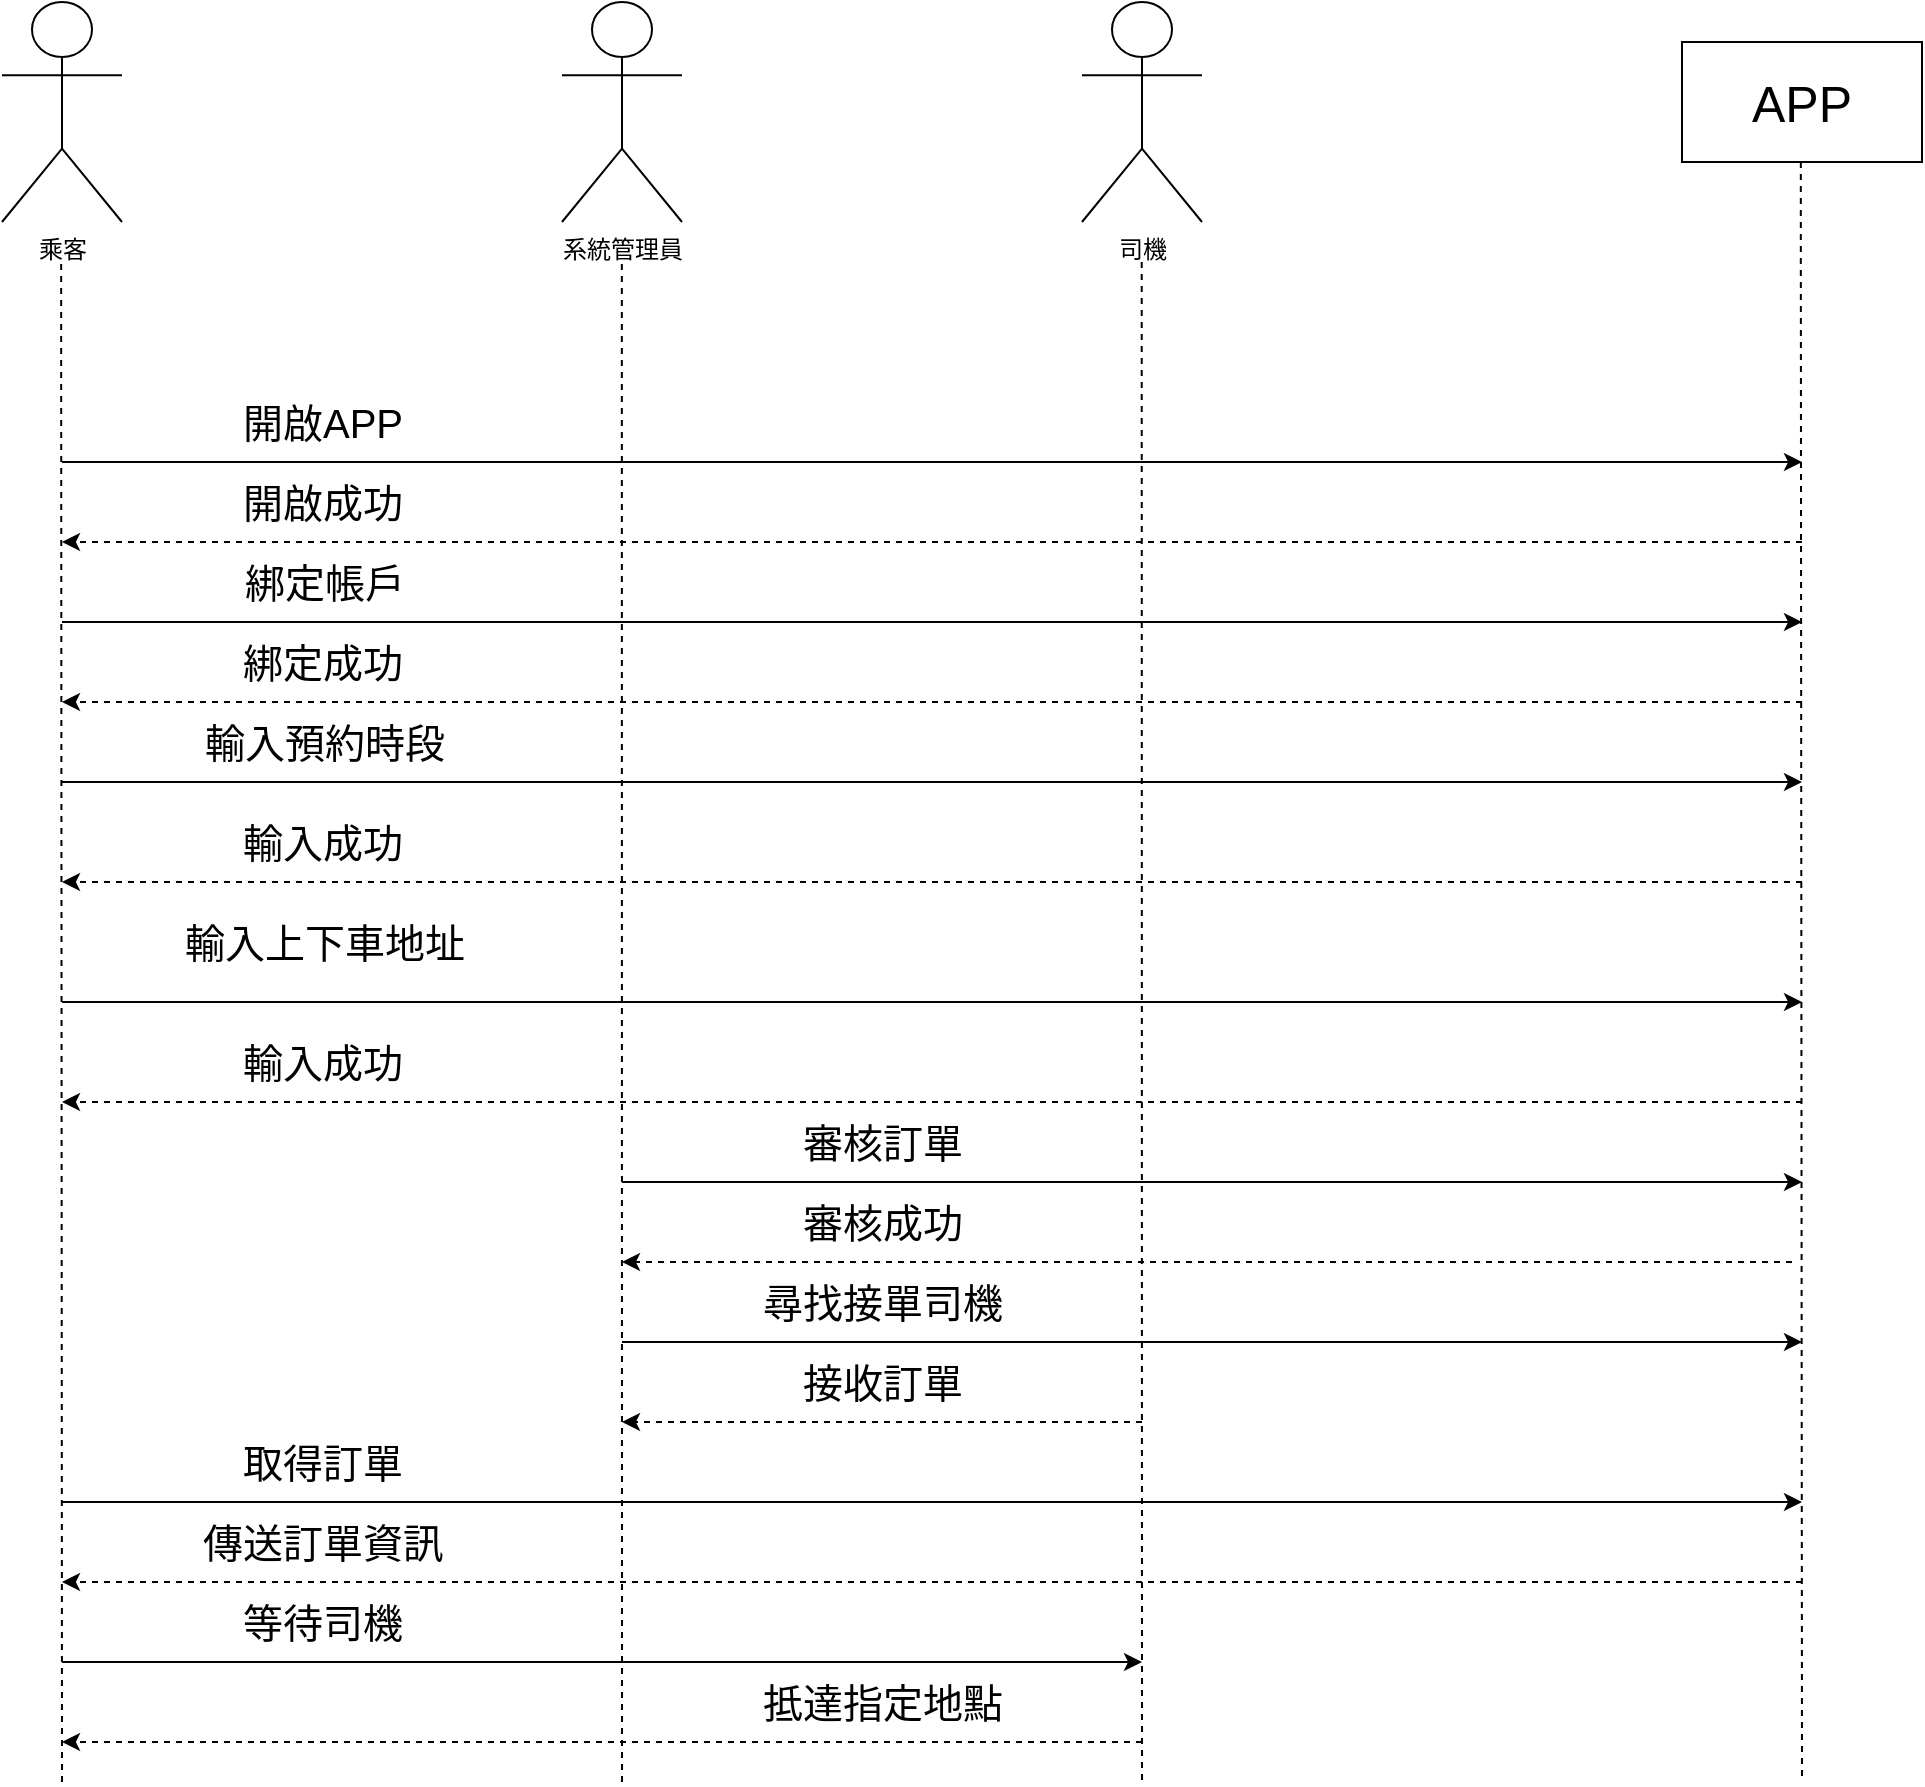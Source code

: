 <mxfile>
    <diagram id="Mip01cM4Fly_g3URmbyJ" name="第1頁">
        <mxGraphModel dx="1539" dy="775" grid="1" gridSize="10" guides="1" tooltips="1" connect="1" arrows="1" fold="1" page="0" pageScale="1" pageWidth="1169" pageHeight="827" math="0" shadow="0">
            <root>
                <mxCell id="0"/>
                <mxCell id="1" parent="0"/>
                <mxCell id="2" value="乘客" style="shape=umlActor;verticalLabelPosition=bottom;verticalAlign=top;html=1;outlineConnect=0;" parent="1" vertex="1">
                    <mxGeometry x="70" y="70" width="60" height="110" as="geometry"/>
                </mxCell>
                <mxCell id="3" value="&lt;font style=&quot;font-size: 25px;&quot;&gt;APP&lt;/font&gt;" style="rounded=0;whiteSpace=wrap;html=1;" parent="1" vertex="1">
                    <mxGeometry x="910" y="90" width="120" height="60" as="geometry"/>
                </mxCell>
                <mxCell id="10" value="" style="endArrow=classic;html=1;fontSize=25;" parent="1" edge="1">
                    <mxGeometry width="50" height="50" relative="1" as="geometry">
                        <mxPoint x="100" y="300" as="sourcePoint"/>
                        <mxPoint x="970" y="300" as="targetPoint"/>
                    </mxGeometry>
                </mxCell>
                <mxCell id="14" value="開啟APP" style="edgeLabel;html=1;align=center;verticalAlign=middle;resizable=0;points=[];fontSize=20;" parent="10" vertex="1" connectable="0">
                    <mxGeometry x="-0.73" relative="1" as="geometry">
                        <mxPoint x="12" y="-20" as="offset"/>
                    </mxGeometry>
                </mxCell>
                <mxCell id="13" value="" style="endArrow=classic;html=1;fontSize=25;dashed=1;" parent="1" edge="1">
                    <mxGeometry width="50" height="50" relative="1" as="geometry">
                        <mxPoint x="970" y="340" as="sourcePoint"/>
                        <mxPoint x="100" y="340" as="targetPoint"/>
                    </mxGeometry>
                </mxCell>
                <mxCell id="16" value="開啟成功" style="edgeLabel;html=1;align=center;verticalAlign=middle;resizable=0;points=[];fontSize=20;" parent="1" vertex="1" connectable="0">
                    <mxGeometry x="230.0" y="320" as="geometry"/>
                </mxCell>
                <mxCell id="17" value="" style="endArrow=classic;html=1;fontSize=25;" parent="1" edge="1">
                    <mxGeometry width="50" height="50" relative="1" as="geometry">
                        <mxPoint x="100" y="380" as="sourcePoint"/>
                        <mxPoint x="970" y="380" as="targetPoint"/>
                    </mxGeometry>
                </mxCell>
                <mxCell id="18" value="綁定帳戶" style="edgeLabel;html=1;align=center;verticalAlign=middle;resizable=0;points=[];fontSize=20;" parent="17" vertex="1" connectable="0">
                    <mxGeometry x="-0.73" relative="1" as="geometry">
                        <mxPoint x="13" y="-20" as="offset"/>
                    </mxGeometry>
                </mxCell>
                <mxCell id="20" value="" style="endArrow=classic;html=1;fontSize=25;dashed=1;" parent="1" edge="1">
                    <mxGeometry width="50" height="50" relative="1" as="geometry">
                        <mxPoint x="970" y="420" as="sourcePoint"/>
                        <mxPoint x="100" y="420" as="targetPoint"/>
                    </mxGeometry>
                </mxCell>
                <mxCell id="21" value="綁定成功" style="edgeLabel;html=1;align=center;verticalAlign=middle;resizable=0;points=[];fontSize=20;" parent="1" vertex="1" connectable="0">
                    <mxGeometry x="230.001" y="400" as="geometry"/>
                </mxCell>
                <mxCell id="22" value="" style="endArrow=classic;html=1;fontSize=25;" parent="1" edge="1">
                    <mxGeometry width="50" height="50" relative="1" as="geometry">
                        <mxPoint x="100" y="570" as="sourcePoint"/>
                        <mxPoint x="970" y="570" as="targetPoint"/>
                    </mxGeometry>
                </mxCell>
                <mxCell id="23" value="輸入上下車地址" style="edgeLabel;html=1;align=center;verticalAlign=middle;resizable=0;points=[];fontSize=20;" parent="22" vertex="1" connectable="0">
                    <mxGeometry x="-0.73" relative="1" as="geometry">
                        <mxPoint x="13" y="-30" as="offset"/>
                    </mxGeometry>
                </mxCell>
                <mxCell id="29" value="" style="endArrow=classic;html=1;fontSize=25;dashed=1;" parent="1" edge="1">
                    <mxGeometry width="50" height="50" relative="1" as="geometry">
                        <mxPoint x="970" y="620" as="sourcePoint"/>
                        <mxPoint x="100" y="620" as="targetPoint"/>
                    </mxGeometry>
                </mxCell>
                <mxCell id="31" value="輸入成功" style="edgeLabel;html=1;align=center;verticalAlign=middle;resizable=0;points=[];fontSize=20;" parent="1" vertex="1" connectable="0">
                    <mxGeometry x="230.001" y="600" as="geometry"/>
                </mxCell>
                <mxCell id="33" value="系統管理員" style="shape=umlActor;verticalLabelPosition=bottom;verticalAlign=top;html=1;outlineConnect=0;" parent="1" vertex="1">
                    <mxGeometry x="350" y="70" width="60" height="110" as="geometry"/>
                </mxCell>
                <mxCell id="39" value="" style="endArrow=classic;html=1;fontSize=25;dashed=1;" parent="1" edge="1">
                    <mxGeometry width="50" height="50" relative="1" as="geometry">
                        <mxPoint x="965" y="700" as="sourcePoint"/>
                        <mxPoint x="380" y="700" as="targetPoint"/>
                    </mxGeometry>
                </mxCell>
                <mxCell id="46" value="司機" style="shape=umlActor;verticalLabelPosition=bottom;verticalAlign=top;html=1;outlineConnect=0;" parent="1" vertex="1">
                    <mxGeometry x="610" y="70" width="60" height="110" as="geometry"/>
                </mxCell>
                <mxCell id="36" value="" style="endArrow=classic;html=1;fontSize=25;fontStyle=1" parent="1" edge="1">
                    <mxGeometry width="50" height="50" relative="1" as="geometry">
                        <mxPoint x="380" y="660" as="sourcePoint"/>
                        <mxPoint x="970" y="660" as="targetPoint"/>
                    </mxGeometry>
                </mxCell>
                <mxCell id="47" value="審核成功" style="edgeLabel;html=1;align=center;verticalAlign=middle;resizable=0;points=[];fontSize=20;" parent="1" vertex="1" connectable="0">
                    <mxGeometry x="510.001" y="680" as="geometry"/>
                </mxCell>
                <mxCell id="48" value="審核訂單" style="edgeLabel;html=1;align=center;verticalAlign=middle;resizable=0;points=[];fontSize=20;" parent="1" vertex="1" connectable="0">
                    <mxGeometry x="510.001" y="640" as="geometry"/>
                </mxCell>
                <mxCell id="49" value="" style="endArrow=classic;html=1;fontSize=25;fontStyle=1" parent="1" edge="1">
                    <mxGeometry width="50" height="50" relative="1" as="geometry">
                        <mxPoint x="380" y="740" as="sourcePoint"/>
                        <mxPoint x="970" y="740" as="targetPoint"/>
                    </mxGeometry>
                </mxCell>
                <mxCell id="50" value="尋找接單司機" style="edgeLabel;html=1;align=center;verticalAlign=middle;resizable=0;points=[];fontSize=20;" parent="1" vertex="1" connectable="0">
                    <mxGeometry x="510.001" y="720" as="geometry"/>
                </mxCell>
                <mxCell id="51" value="" style="endArrow=classic;html=1;fontSize=25;dashed=1;" parent="1" edge="1">
                    <mxGeometry width="50" height="50" relative="1" as="geometry">
                        <mxPoint x="640" y="780" as="sourcePoint"/>
                        <mxPoint x="380" y="780" as="targetPoint"/>
                    </mxGeometry>
                </mxCell>
                <mxCell id="53" value="接收訂單" style="edgeLabel;html=1;align=center;verticalAlign=middle;resizable=0;points=[];fontSize=20;" parent="1" vertex="1" connectable="0">
                    <mxGeometry x="510.001" y="760" as="geometry"/>
                </mxCell>
                <mxCell id="54" value="" style="endArrow=classic;html=1;fontSize=25;" parent="1" edge="1">
                    <mxGeometry width="50" height="50" relative="1" as="geometry">
                        <mxPoint x="100" y="820" as="sourcePoint"/>
                        <mxPoint x="970" y="820" as="targetPoint"/>
                    </mxGeometry>
                </mxCell>
                <mxCell id="55" value="取得訂單" style="edgeLabel;html=1;align=center;verticalAlign=middle;resizable=0;points=[];fontSize=20;" parent="54" vertex="1" connectable="0">
                    <mxGeometry x="-0.73" relative="1" as="geometry">
                        <mxPoint x="12" y="-20" as="offset"/>
                    </mxGeometry>
                </mxCell>
                <mxCell id="56" value="" style="endArrow=classic;html=1;fontSize=25;dashed=1;" parent="1" edge="1">
                    <mxGeometry width="50" height="50" relative="1" as="geometry">
                        <mxPoint x="970" y="860" as="sourcePoint"/>
                        <mxPoint x="100" y="860" as="targetPoint"/>
                    </mxGeometry>
                </mxCell>
                <mxCell id="57" value="傳送訂單資訊" style="edgeLabel;html=1;align=center;verticalAlign=middle;resizable=0;points=[];fontSize=20;" parent="1" vertex="1" connectable="0">
                    <mxGeometry x="230.0" y="840" as="geometry"/>
                </mxCell>
                <mxCell id="59" value="" style="endArrow=classic;html=1;fontSize=25;" parent="1" edge="1">
                    <mxGeometry width="50" height="50" relative="1" as="geometry">
                        <mxPoint x="100" y="900" as="sourcePoint"/>
                        <mxPoint x="640" y="900" as="targetPoint"/>
                    </mxGeometry>
                </mxCell>
                <mxCell id="60" value="等待司機" style="edgeLabel;html=1;align=center;verticalAlign=middle;resizable=0;points=[];fontSize=20;" parent="59" vertex="1" connectable="0">
                    <mxGeometry x="-0.73" relative="1" as="geometry">
                        <mxPoint x="57" y="-20" as="offset"/>
                    </mxGeometry>
                </mxCell>
                <mxCell id="61" value="" style="endArrow=classic;html=1;fontSize=25;dashed=1;" parent="1" edge="1">
                    <mxGeometry width="50" height="50" relative="1" as="geometry">
                        <mxPoint x="640" y="940" as="sourcePoint"/>
                        <mxPoint x="100" y="940" as="targetPoint"/>
                    </mxGeometry>
                </mxCell>
                <mxCell id="62" value="抵達指定地點" style="edgeLabel;html=1;align=center;verticalAlign=middle;resizable=0;points=[];fontSize=20;" parent="1" vertex="1" connectable="0">
                    <mxGeometry x="510.003" y="920" as="geometry"/>
                </mxCell>
                <mxCell id="63" style="edgeStyle=none;html=1;fontSize=25;endArrow=none;endFill=0;dashed=1;" parent="1" edge="1">
                    <mxGeometry relative="1" as="geometry">
                        <mxPoint x="640" y="960" as="targetPoint"/>
                        <mxPoint x="639.86" y="200" as="sourcePoint"/>
                        <Array as="points">
                            <mxPoint x="639.86" y="250"/>
                        </Array>
                    </mxGeometry>
                </mxCell>
                <mxCell id="64" style="edgeStyle=none;html=1;fontSize=25;endArrow=none;endFill=0;dashed=1;" parent="1" edge="1">
                    <mxGeometry relative="1" as="geometry">
                        <mxPoint x="380" y="960" as="targetPoint"/>
                        <mxPoint x="379.92" y="201" as="sourcePoint"/>
                        <Array as="points">
                            <mxPoint x="379.92" y="251"/>
                        </Array>
                    </mxGeometry>
                </mxCell>
                <mxCell id="65" style="edgeStyle=none;html=1;fontSize=25;endArrow=none;endFill=0;dashed=1;" parent="1" edge="1">
                    <mxGeometry relative="1" as="geometry">
                        <mxPoint x="100" y="960" as="targetPoint"/>
                        <mxPoint x="99.58" y="201" as="sourcePoint"/>
                        <Array as="points">
                            <mxPoint x="99.58" y="251"/>
                        </Array>
                    </mxGeometry>
                </mxCell>
                <mxCell id="66" style="edgeStyle=none;html=1;fontSize=25;endArrow=none;endFill=0;dashed=1;" parent="1" edge="1">
                    <mxGeometry relative="1" as="geometry">
                        <mxPoint x="970" y="960" as="targetPoint"/>
                        <mxPoint x="969.41" y="150" as="sourcePoint"/>
                        <Array as="points">
                            <mxPoint x="969.41" y="200"/>
                        </Array>
                    </mxGeometry>
                </mxCell>
                <mxCell id="68" value="" style="endArrow=classic;html=1;fontSize=25;" edge="1" parent="1">
                    <mxGeometry width="50" height="50" relative="1" as="geometry">
                        <mxPoint x="100" y="460" as="sourcePoint"/>
                        <mxPoint x="970" y="460" as="targetPoint"/>
                    </mxGeometry>
                </mxCell>
                <mxCell id="69" value="輸入預約時段" style="edgeLabel;html=1;align=center;verticalAlign=middle;resizable=0;points=[];fontSize=20;" vertex="1" connectable="0" parent="68">
                    <mxGeometry x="-0.73" relative="1" as="geometry">
                        <mxPoint x="13" y="-20" as="offset"/>
                    </mxGeometry>
                </mxCell>
                <mxCell id="70" value="" style="endArrow=classic;html=1;fontSize=25;dashed=1;" edge="1" parent="1">
                    <mxGeometry width="50" height="50" relative="1" as="geometry">
                        <mxPoint x="970" y="510" as="sourcePoint"/>
                        <mxPoint x="100" y="510" as="targetPoint"/>
                    </mxGeometry>
                </mxCell>
                <mxCell id="73" value="輸入成功" style="edgeLabel;html=1;align=center;verticalAlign=middle;resizable=0;points=[];fontSize=20;" vertex="1" connectable="0" parent="1">
                    <mxGeometry x="230.001" y="490" as="geometry"/>
                </mxCell>
            </root>
        </mxGraphModel>
    </diagram>
</mxfile>